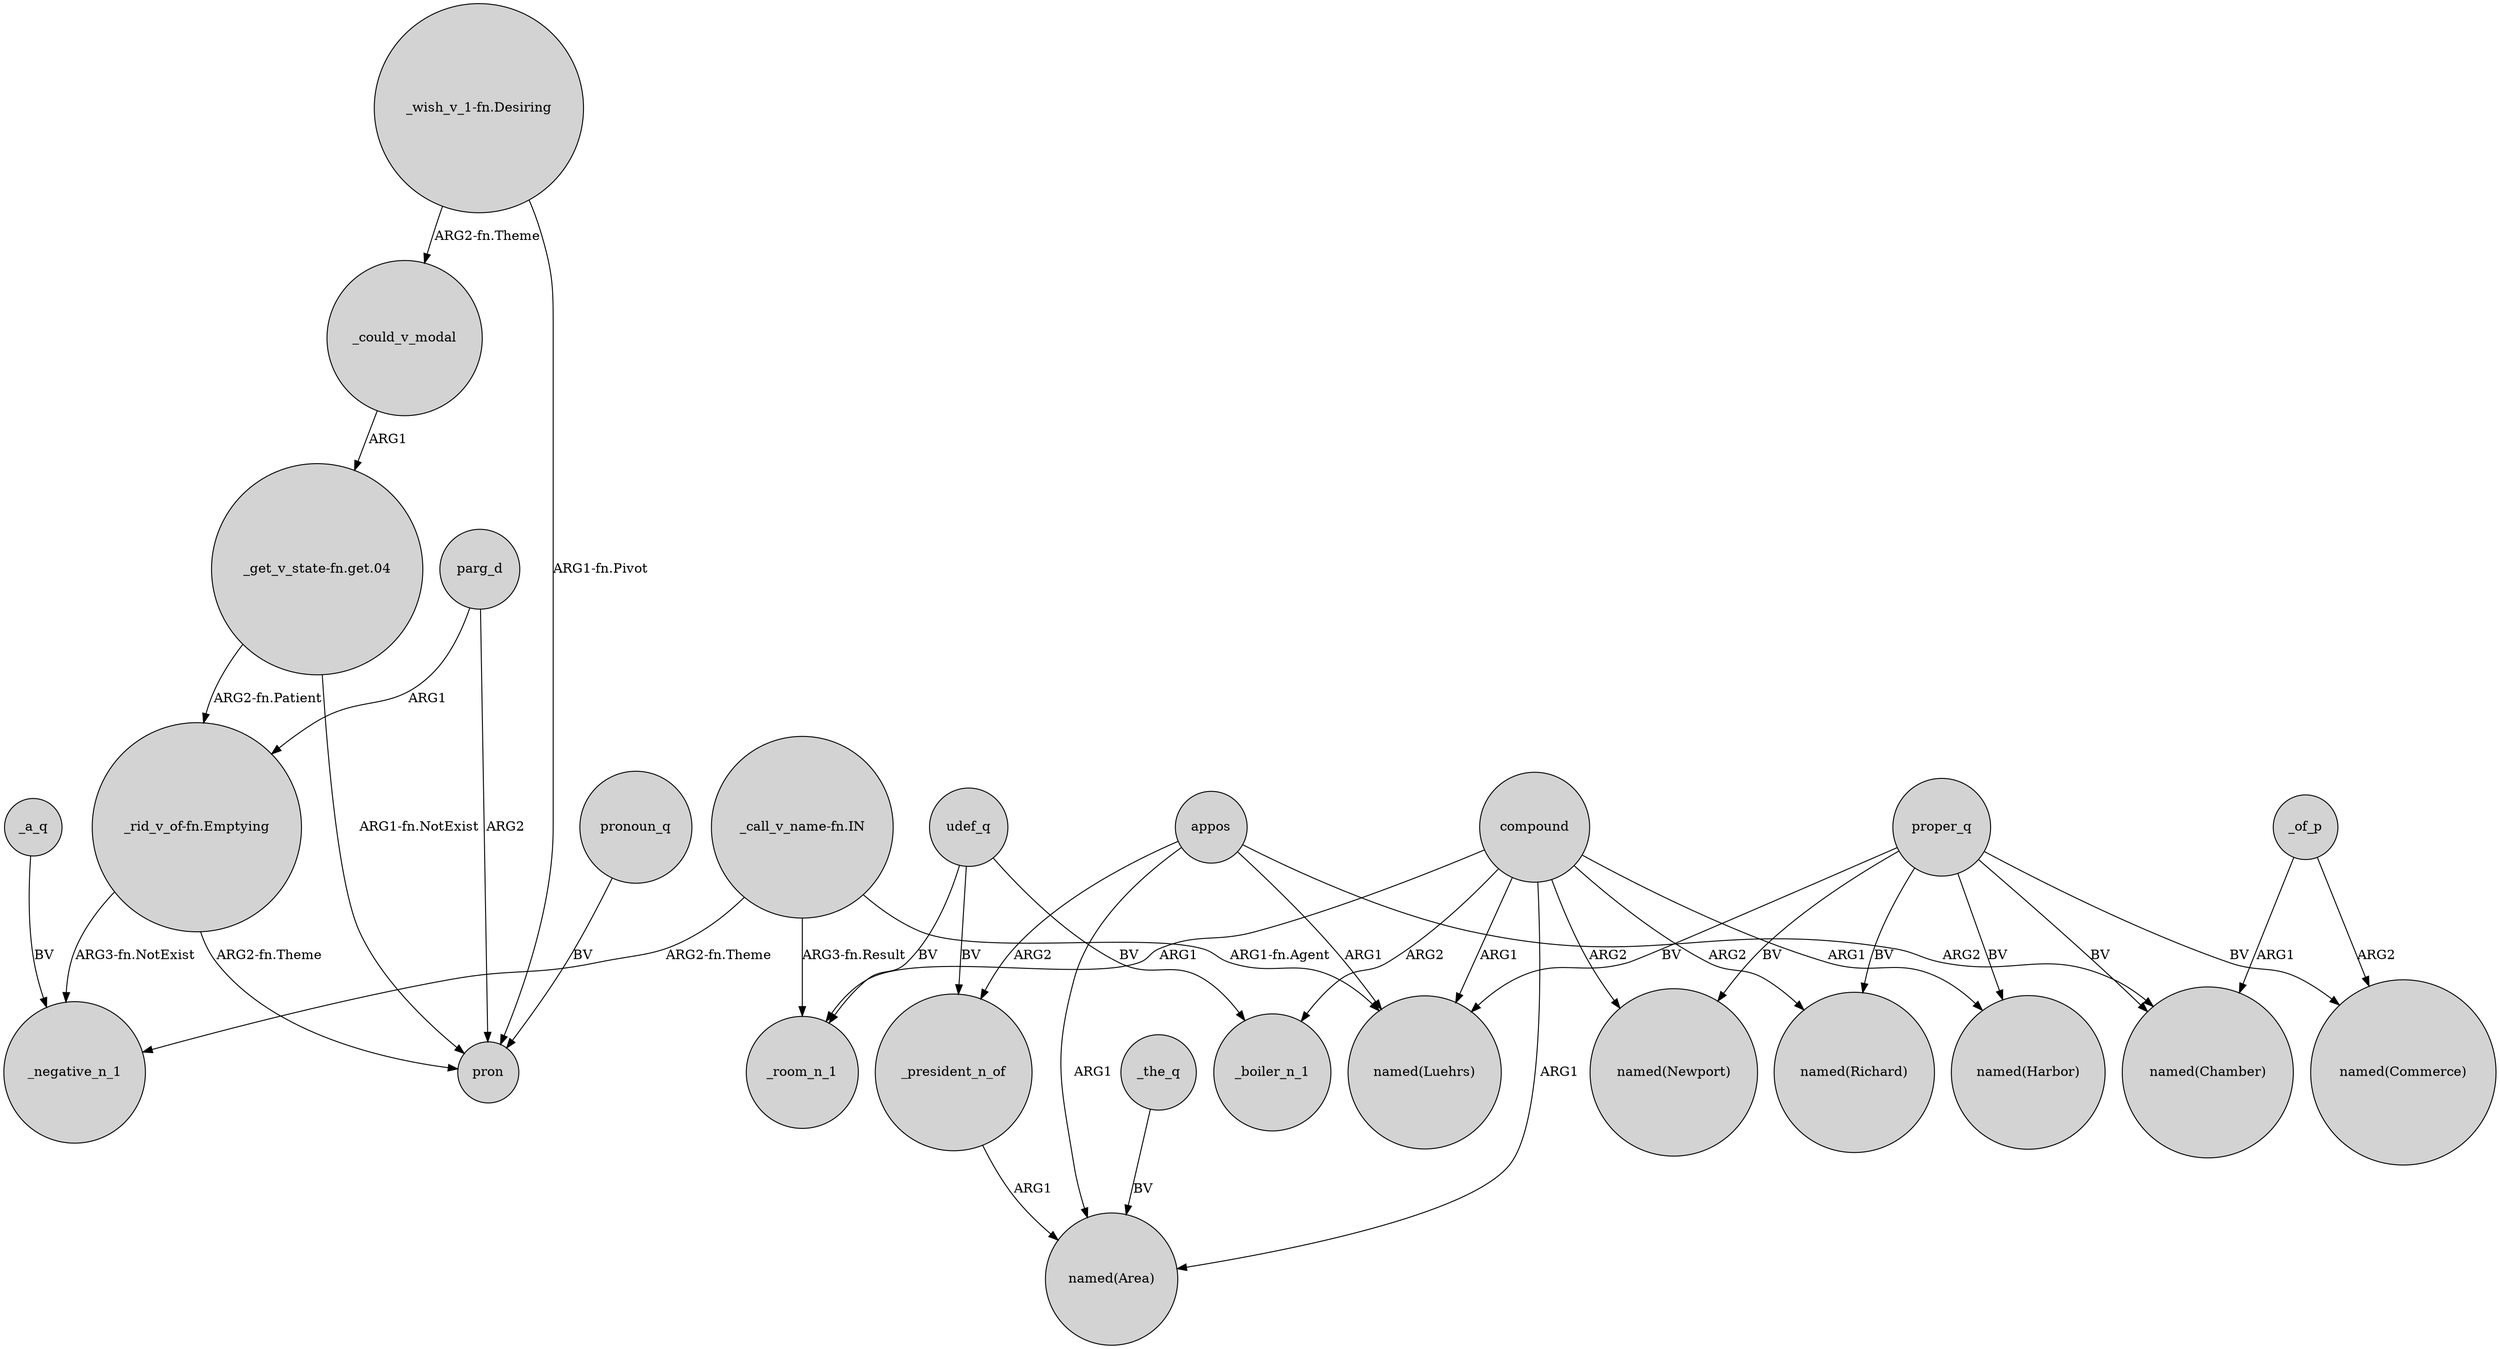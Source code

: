 digraph {
	node [shape=circle style=filled]
	proper_q -> "named(Luehrs)" [label=BV]
	"_call_v_name-fn.IN" -> "named(Luehrs)" [label="ARG1-fn.Agent"]
	udef_q -> _boiler_n_1 [label=BV]
	_the_q -> "named(Area)" [label=BV]
	"_call_v_name-fn.IN" -> _negative_n_1 [label="ARG2-fn.Theme"]
	compound -> _boiler_n_1 [label=ARG2]
	proper_q -> "named(Newport)" [label=BV]
	"_get_v_state-fn.get.04" -> "_rid_v_of-fn.Emptying" [label="ARG2-fn.Patient"]
	_a_q -> _negative_n_1 [label=BV]
	compound -> "named(Richard)" [label=ARG2]
	_of_p -> "named(Commerce)" [label=ARG2]
	parg_d -> pron [label=ARG2]
	appos -> "named(Area)" [label=ARG1]
	appos -> _president_n_of [label=ARG2]
	pronoun_q -> pron [label=BV]
	appos -> "named(Chamber)" [label=ARG2]
	proper_q -> "named(Richard)" [label=BV]
	udef_q -> _president_n_of [label=BV]
	"_wish_v_1-fn.Desiring" -> pron [label="ARG1-fn.Pivot"]
	parg_d -> "_rid_v_of-fn.Emptying" [label=ARG1]
	compound -> "named(Luehrs)" [label=ARG1]
	_of_p -> "named(Chamber)" [label=ARG1]
	"_rid_v_of-fn.Emptying" -> _negative_n_1 [label="ARG3-fn.NotExist"]
	"_wish_v_1-fn.Desiring" -> _could_v_modal [label="ARG2-fn.Theme"]
	udef_q -> _room_n_1 [label=BV]
	compound -> "named(Area)" [label=ARG1]
	proper_q -> "named(Chamber)" [label=BV]
	compound -> _room_n_1 [label=ARG1]
	proper_q -> "named(Commerce)" [label=BV]
	compound -> "named(Harbor)" [label=ARG1]
	compound -> "named(Newport)" [label=ARG2]
	"_call_v_name-fn.IN" -> _room_n_1 [label="ARG3-fn.Result"]
	_president_n_of -> "named(Area)" [label=ARG1]
	"_get_v_state-fn.get.04" -> pron [label="ARG1-fn.NotExist"]
	appos -> "named(Luehrs)" [label=ARG1]
	proper_q -> "named(Harbor)" [label=BV]
	"_rid_v_of-fn.Emptying" -> pron [label="ARG2-fn.Theme"]
	_could_v_modal -> "_get_v_state-fn.get.04" [label=ARG1]
}
